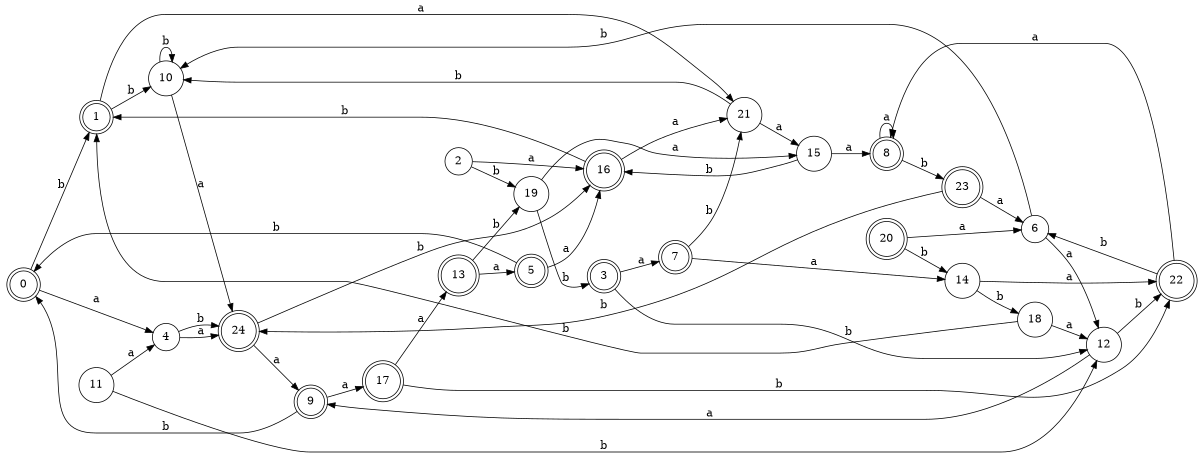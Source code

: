 digraph n20_9 {
__start0 [label="" shape="none"];

rankdir=LR;
size="8,5";

s0 [style="rounded,filled", color="black", fillcolor="white" shape="doublecircle", label="0"];
s1 [style="rounded,filled", color="black", fillcolor="white" shape="doublecircle", label="1"];
s2 [style="filled", color="black", fillcolor="white" shape="circle", label="2"];
s3 [style="rounded,filled", color="black", fillcolor="white" shape="doublecircle", label="3"];
s4 [style="filled", color="black", fillcolor="white" shape="circle", label="4"];
s5 [style="rounded,filled", color="black", fillcolor="white" shape="doublecircle", label="5"];
s6 [style="filled", color="black", fillcolor="white" shape="circle", label="6"];
s7 [style="rounded,filled", color="black", fillcolor="white" shape="doublecircle", label="7"];
s8 [style="rounded,filled", color="black", fillcolor="white" shape="doublecircle", label="8"];
s9 [style="rounded,filled", color="black", fillcolor="white" shape="doublecircle", label="9"];
s10 [style="filled", color="black", fillcolor="white" shape="circle", label="10"];
s11 [style="filled", color="black", fillcolor="white" shape="circle", label="11"];
s12 [style="filled", color="black", fillcolor="white" shape="circle", label="12"];
s13 [style="rounded,filled", color="black", fillcolor="white" shape="doublecircle", label="13"];
s14 [style="filled", color="black", fillcolor="white" shape="circle", label="14"];
s15 [style="filled", color="black", fillcolor="white" shape="circle", label="15"];
s16 [style="rounded,filled", color="black", fillcolor="white" shape="doublecircle", label="16"];
s17 [style="rounded,filled", color="black", fillcolor="white" shape="doublecircle", label="17"];
s18 [style="filled", color="black", fillcolor="white" shape="circle", label="18"];
s19 [style="filled", color="black", fillcolor="white" shape="circle", label="19"];
s20 [style="rounded,filled", color="black", fillcolor="white" shape="doublecircle", label="20"];
s21 [style="filled", color="black", fillcolor="white" shape="circle", label="21"];
s22 [style="rounded,filled", color="black", fillcolor="white" shape="doublecircle", label="22"];
s23 [style="rounded,filled", color="black", fillcolor="white" shape="doublecircle", label="23"];
s24 [style="rounded,filled", color="black", fillcolor="white" shape="doublecircle", label="24"];
s0 -> s4 [label="a"];
s0 -> s1 [label="b"];
s1 -> s21 [label="a"];
s1 -> s10 [label="b"];
s2 -> s16 [label="a"];
s2 -> s19 [label="b"];
s3 -> s7 [label="a"];
s3 -> s12 [label="b"];
s4 -> s24 [label="a"];
s4 -> s24 [label="b"];
s5 -> s16 [label="a"];
s5 -> s0 [label="b"];
s6 -> s12 [label="a"];
s6 -> s10 [label="b"];
s7 -> s14 [label="a"];
s7 -> s21 [label="b"];
s8 -> s8 [label="a"];
s8 -> s23 [label="b"];
s9 -> s17 [label="a"];
s9 -> s0 [label="b"];
s10 -> s24 [label="a"];
s10 -> s10 [label="b"];
s11 -> s4 [label="a"];
s11 -> s12 [label="b"];
s12 -> s9 [label="a"];
s12 -> s22 [label="b"];
s13 -> s5 [label="a"];
s13 -> s19 [label="b"];
s14 -> s22 [label="a"];
s14 -> s18 [label="b"];
s15 -> s8 [label="a"];
s15 -> s16 [label="b"];
s16 -> s21 [label="a"];
s16 -> s1 [label="b"];
s17 -> s13 [label="a"];
s17 -> s22 [label="b"];
s18 -> s12 [label="a"];
s18 -> s1 [label="b"];
s19 -> s15 [label="a"];
s19 -> s3 [label="b"];
s20 -> s6 [label="a"];
s20 -> s14 [label="b"];
s21 -> s15 [label="a"];
s21 -> s10 [label="b"];
s22 -> s8 [label="a"];
s22 -> s6 [label="b"];
s23 -> s6 [label="a"];
s23 -> s24 [label="b"];
s24 -> s9 [label="a"];
s24 -> s16 [label="b"];

}